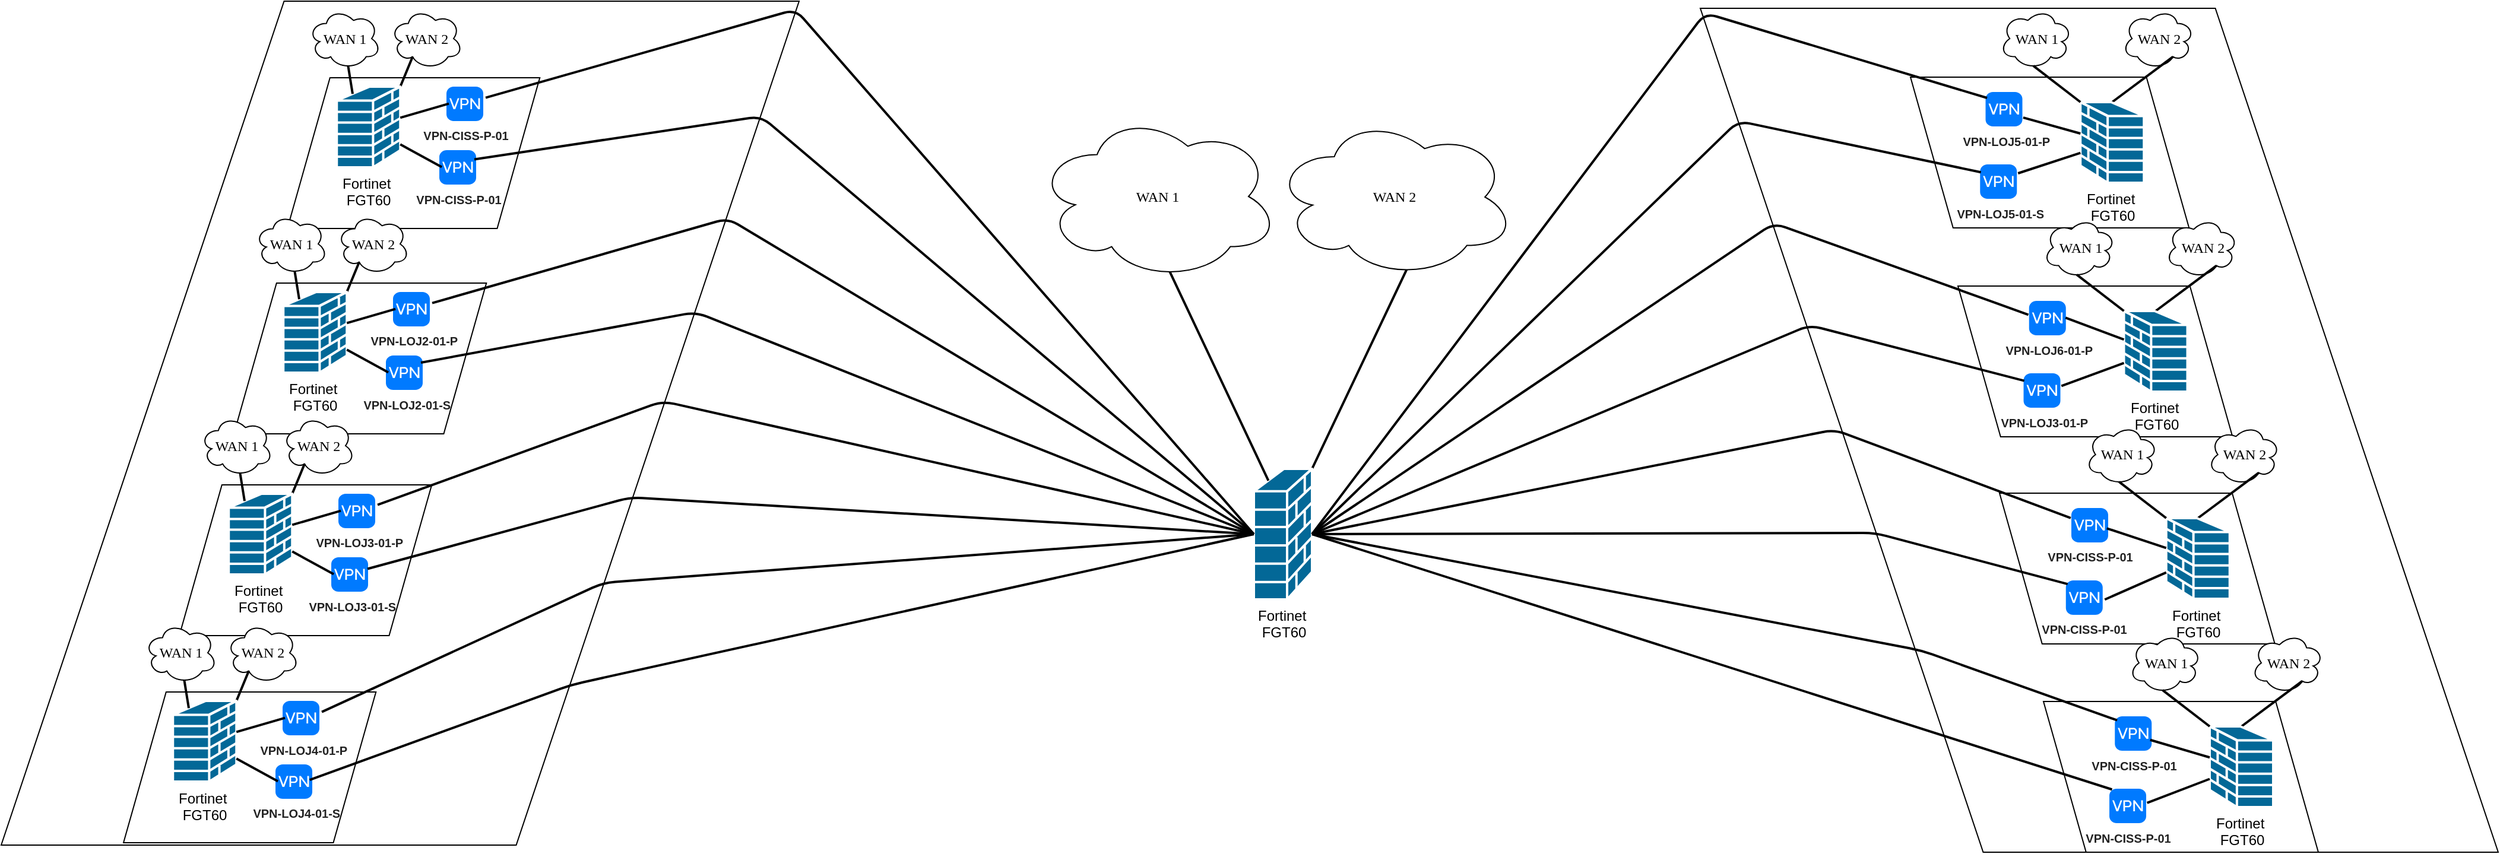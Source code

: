 <mxfile version="26.2.7">
  <diagram name="Page-1" id="c37626ed-c26b-45fb-9056-f9ebc6bb27b6">
    <mxGraphModel dx="2435" dy="690" grid="0" gridSize="10" guides="1" tooltips="1" connect="1" arrows="1" fold="1" page="0" pageScale="1" pageWidth="1100" pageHeight="850" background="none" math="0" shadow="0">
      <root>
        <mxCell id="0" />
        <mxCell id="1" parent="0" />
        <mxCell id="vXIsHff3W-B7BgybX8nb-102" value="" style="shape=parallelogram;perimeter=parallelogramPerimeter;whiteSpace=wrap;html=1;fixedSize=1;size=238.25;" vertex="1" parent="1">
          <mxGeometry x="-911" y="45" width="672" height="711" as="geometry" />
        </mxCell>
        <mxCell id="1c7a67bf8fd3230f-50" style="edgeStyle=none;html=1;labelBackgroundColor=none;startFill=0;endArrow=none;endFill=0;strokeWidth=2;fontFamily=Verdana;fontSize=12;entryX=0.55;entryY=0.95;entryDx=0;entryDy=0;entryPerimeter=0;exitX=1;exitY=0;exitDx=0;exitDy=0;exitPerimeter=0;" parent="1" source="vXIsHff3W-B7BgybX8nb-1" target="1c7a67bf8fd3230f-14" edge="1">
          <mxGeometry relative="1" as="geometry">
            <mxPoint x="197" y="417.365" as="sourcePoint" />
            <mxPoint x="255.324" y="480" as="targetPoint" />
          </mxGeometry>
        </mxCell>
        <mxCell id="1c7a67bf8fd3230f-13" value="WAN 1" style="ellipse;shape=cloud;whiteSpace=wrap;html=1;rounded=0;shadow=0;comic=0;strokeWidth=1;fontFamily=Verdana;fontSize=12;" parent="1" vertex="1">
          <mxGeometry x="-39" y="139" width="204" height="141" as="geometry" />
        </mxCell>
        <mxCell id="1c7a67bf8fd3230f-14" value="WAN 2" style="ellipse;shape=cloud;whiteSpace=wrap;html=1;rounded=0;shadow=0;comic=0;strokeWidth=1;fontFamily=Verdana;fontSize=12;" parent="1" vertex="1">
          <mxGeometry x="161" y="142" width="203" height="136" as="geometry" />
        </mxCell>
        <mxCell id="vXIsHff3W-B7BgybX8nb-1" value="Fortinet&amp;nbsp;&lt;br&gt;FGT60" style="shape=mxgraph.cisco.security.firewall;sketch=0;html=1;pointerEvents=1;dashed=0;fillColor=#036897;strokeColor=#ffffff;strokeWidth=2;verticalLabelPosition=bottom;verticalAlign=top;align=center;outlineConnect=0;" vertex="1" parent="1">
          <mxGeometry x="144" y="439" width="49" height="110" as="geometry" />
        </mxCell>
        <mxCell id="vXIsHff3W-B7BgybX8nb-4" style="edgeStyle=none;html=1;labelBackgroundColor=none;startFill=0;endArrow=none;endFill=0;strokeWidth=2;fontFamily=Verdana;fontSize=12;exitX=0.55;exitY=0.95;exitDx=0;exitDy=0;exitPerimeter=0;entryX=0.25;entryY=0.09;entryDx=0;entryDy=0;entryPerimeter=0;" edge="1" parent="1" source="1c7a67bf8fd3230f-13" target="vXIsHff3W-B7BgybX8nb-1">
          <mxGeometry relative="1" as="geometry">
            <mxPoint x="153" y="415" as="sourcePoint" />
            <mxPoint x="68.401" y="500" as="targetPoint" />
          </mxGeometry>
        </mxCell>
        <mxCell id="vXIsHff3W-B7BgybX8nb-57" value="" style="shape=parallelogram;perimeter=parallelogramPerimeter;whiteSpace=wrap;html=1;fixedSize=1;size=35.916;" vertex="1" parent="1">
          <mxGeometry x="-670" y="109.5" width="212.63" height="127" as="geometry" />
        </mxCell>
        <mxCell id="vXIsHff3W-B7BgybX8nb-58" value="WAN 1" style="ellipse;shape=cloud;whiteSpace=wrap;html=1;rounded=0;shadow=0;comic=0;strokeWidth=1;fontFamily=Verdana;fontSize=12;" vertex="1" parent="1">
          <mxGeometry x="-652.38" y="51" width="61" height="51" as="geometry" />
        </mxCell>
        <mxCell id="vXIsHff3W-B7BgybX8nb-59" value="WAN 2" style="ellipse;shape=cloud;whiteSpace=wrap;html=1;rounded=0;shadow=0;comic=0;strokeWidth=1;fontFamily=Verdana;fontSize=12;" vertex="1" parent="1">
          <mxGeometry x="-583.38" y="51" width="61" height="51" as="geometry" />
        </mxCell>
        <mxCell id="vXIsHff3W-B7BgybX8nb-60" style="edgeStyle=none;html=1;labelBackgroundColor=none;startFill=0;endArrow=none;endFill=0;strokeWidth=2;fontFamily=Verdana;fontSize=12;entryX=1;entryY=0;entryDx=0;entryDy=0;entryPerimeter=0;exitX=0.31;exitY=0.8;exitDx=0;exitDy=0;exitPerimeter=0;" edge="1" parent="1" source="vXIsHff3W-B7BgybX8nb-59" target="vXIsHff3W-B7BgybX8nb-61">
          <mxGeometry relative="1" as="geometry">
            <mxPoint x="-43.38" y="121" as="sourcePoint" />
            <mxPoint x="119.62" y="375.452" as="targetPoint" />
          </mxGeometry>
        </mxCell>
        <mxCell id="vXIsHff3W-B7BgybX8nb-61" value="Fortinet&amp;nbsp;&lt;br&gt;FGT60" style="shape=mxgraph.cisco.security.firewall;sketch=0;html=1;pointerEvents=1;dashed=0;fillColor=#036897;strokeColor=#ffffff;strokeWidth=2;verticalLabelPosition=bottom;verticalAlign=top;align=center;outlineConnect=0;rotation=0;" vertex="1" parent="1">
          <mxGeometry x="-628.38" y="117" width="53.5" height="68" as="geometry" />
        </mxCell>
        <mxCell id="vXIsHff3W-B7BgybX8nb-62" style="edgeStyle=none;html=1;labelBackgroundColor=none;startFill=0;endArrow=none;endFill=0;strokeWidth=2;fontFamily=Verdana;fontSize=12;exitX=0.55;exitY=0.95;exitDx=0;exitDy=0;exitPerimeter=0;entryX=0.25;entryY=0.09;entryDx=0;entryDy=0;entryPerimeter=0;" edge="1" parent="1" source="vXIsHff3W-B7BgybX8nb-58" target="vXIsHff3W-B7BgybX8nb-61">
          <mxGeometry relative="1" as="geometry">
            <mxPoint x="-557.38" y="106" as="sourcePoint" />
            <mxPoint x="-564.38" y="127" as="targetPoint" />
          </mxGeometry>
        </mxCell>
        <mxCell id="vXIsHff3W-B7BgybX8nb-63" value="&lt;font style=&quot;font-size: 10px;&quot;&gt;&lt;b style=&quot;&quot;&gt;VPN-CISS-P-01&lt;/b&gt;&lt;/font&gt;" style="html=1;strokeWidth=1;shadow=0;dashed=0;shape=mxgraph.ios7.misc.vpn;fillColor=#007AFF;strokeColor=none;buttonText=;strokeColor2=#222222;fontColor=#222222;fontSize=8;verticalLabelPosition=bottom;verticalAlign=top;align=center;sketch=0;" vertex="1" parent="1">
          <mxGeometry x="-536" y="117" width="31" height="29" as="geometry" />
        </mxCell>
        <mxCell id="vXIsHff3W-B7BgybX8nb-64" style="edgeStyle=none;html=1;labelBackgroundColor=none;startFill=0;endArrow=none;endFill=0;strokeWidth=2;fontFamily=Verdana;fontSize=12;exitX=0.066;exitY=0.493;exitDx=0;exitDy=0;exitPerimeter=0;" edge="1" parent="1" source="vXIsHff3W-B7BgybX8nb-63" target="vXIsHff3W-B7BgybX8nb-61">
          <mxGeometry relative="1" as="geometry">
            <mxPoint x="-554.38" y="102" as="sourcePoint" />
            <mxPoint x="-564.38" y="127" as="targetPoint" />
          </mxGeometry>
        </mxCell>
        <mxCell id="vXIsHff3W-B7BgybX8nb-67" value="&lt;font style=&quot;font-size: 10px;&quot;&gt;&lt;b style=&quot;&quot;&gt;VPN-CISS-P-01&lt;/b&gt;&lt;/font&gt;" style="html=1;strokeWidth=1;shadow=0;dashed=0;shape=mxgraph.ios7.misc.vpn;fillColor=#007AFF;strokeColor=none;buttonText=;strokeColor2=#222222;fontColor=#222222;fontSize=8;verticalLabelPosition=bottom;verticalAlign=top;align=center;sketch=0;" vertex="1" parent="1">
          <mxGeometry x="-542" y="170.5" width="31" height="29" as="geometry" />
        </mxCell>
        <mxCell id="vXIsHff3W-B7BgybX8nb-68" style="edgeStyle=none;html=1;labelBackgroundColor=none;startFill=0;endArrow=none;endFill=0;strokeWidth=2;fontFamily=Verdana;fontSize=12;exitX=0.066;exitY=0.493;exitDx=0;exitDy=0;exitPerimeter=0;" edge="1" parent="1" source="vXIsHff3W-B7BgybX8nb-67" target="vXIsHff3W-B7BgybX8nb-61">
          <mxGeometry relative="1" as="geometry">
            <mxPoint x="-554.38" y="158.5" as="sourcePoint" />
            <mxPoint x="-575" y="197" as="targetPoint" />
          </mxGeometry>
        </mxCell>
        <mxCell id="vXIsHff3W-B7BgybX8nb-47" style="edgeStyle=none;html=1;labelBackgroundColor=none;startFill=0;endArrow=none;endFill=0;strokeWidth=2;fontFamily=Verdana;fontSize=12;entryX=1.065;entryY=0.322;entryDx=0;entryDy=0;entryPerimeter=0;exitX=0;exitY=0.5;exitDx=0;exitDy=0;exitPerimeter=0;" edge="1" parent="1" source="vXIsHff3W-B7BgybX8nb-1" target="vXIsHff3W-B7BgybX8nb-63">
          <mxGeometry relative="1" as="geometry">
            <mxPoint x="153" y="415" as="sourcePoint" />
            <mxPoint x="-499.682" y="129.673" as="targetPoint" />
            <Array as="points">
              <mxPoint x="-242" y="52" />
            </Array>
          </mxGeometry>
        </mxCell>
        <mxCell id="vXIsHff3W-B7BgybX8nb-80" value="" style="shape=parallelogram;perimeter=parallelogramPerimeter;whiteSpace=wrap;html=1;fixedSize=1;size=35.916;" vertex="1" parent="1">
          <mxGeometry x="-715" y="282.5" width="212.63" height="127" as="geometry" />
        </mxCell>
        <mxCell id="vXIsHff3W-B7BgybX8nb-81" value="WAN 1" style="ellipse;shape=cloud;whiteSpace=wrap;html=1;rounded=0;shadow=0;comic=0;strokeWidth=1;fontFamily=Verdana;fontSize=12;" vertex="1" parent="1">
          <mxGeometry x="-697.38" y="224" width="61" height="51" as="geometry" />
        </mxCell>
        <mxCell id="vXIsHff3W-B7BgybX8nb-82" value="WAN 2" style="ellipse;shape=cloud;whiteSpace=wrap;html=1;rounded=0;shadow=0;comic=0;strokeWidth=1;fontFamily=Verdana;fontSize=12;" vertex="1" parent="1">
          <mxGeometry x="-628.38" y="224" width="61" height="51" as="geometry" />
        </mxCell>
        <mxCell id="vXIsHff3W-B7BgybX8nb-83" style="edgeStyle=none;html=1;labelBackgroundColor=none;startFill=0;endArrow=none;endFill=0;strokeWidth=2;fontFamily=Verdana;fontSize=12;entryX=1;entryY=0;entryDx=0;entryDy=0;entryPerimeter=0;exitX=0.31;exitY=0.8;exitDx=0;exitDy=0;exitPerimeter=0;" edge="1" parent="1" source="vXIsHff3W-B7BgybX8nb-82" target="vXIsHff3W-B7BgybX8nb-84">
          <mxGeometry relative="1" as="geometry">
            <mxPoint x="-88.38" y="294" as="sourcePoint" />
            <mxPoint x="74.62" y="548.452" as="targetPoint" />
          </mxGeometry>
        </mxCell>
        <mxCell id="vXIsHff3W-B7BgybX8nb-84" value="Fortinet&amp;nbsp;&lt;br&gt;FGT60" style="shape=mxgraph.cisco.security.firewall;sketch=0;html=1;pointerEvents=1;dashed=0;fillColor=#036897;strokeColor=#ffffff;strokeWidth=2;verticalLabelPosition=bottom;verticalAlign=top;align=center;outlineConnect=0;rotation=0;" vertex="1" parent="1">
          <mxGeometry x="-673.38" y="290" width="53.5" height="68" as="geometry" />
        </mxCell>
        <mxCell id="vXIsHff3W-B7BgybX8nb-85" style="edgeStyle=none;html=1;labelBackgroundColor=none;startFill=0;endArrow=none;endFill=0;strokeWidth=2;fontFamily=Verdana;fontSize=12;exitX=0.55;exitY=0.95;exitDx=0;exitDy=0;exitPerimeter=0;entryX=0.25;entryY=0.09;entryDx=0;entryDy=0;entryPerimeter=0;" edge="1" parent="1" source="vXIsHff3W-B7BgybX8nb-81" target="vXIsHff3W-B7BgybX8nb-84">
          <mxGeometry relative="1" as="geometry">
            <mxPoint x="-602.38" y="279" as="sourcePoint" />
            <mxPoint x="-609.38" y="300" as="targetPoint" />
          </mxGeometry>
        </mxCell>
        <mxCell id="vXIsHff3W-B7BgybX8nb-86" value="&lt;span style=&quot;font-size: 10px;&quot;&gt;&lt;b&gt;&amp;nbsp;VPN-LOJ2-01-P&lt;/b&gt;&lt;/span&gt;" style="html=1;strokeWidth=1;shadow=0;dashed=0;shape=mxgraph.ios7.misc.vpn;fillColor=#007AFF;strokeColor=none;buttonText=;strokeColor2=#222222;fontColor=#222222;fontSize=8;verticalLabelPosition=bottom;verticalAlign=top;align=center;sketch=0;" vertex="1" parent="1">
          <mxGeometry x="-581" y="290" width="31" height="29" as="geometry" />
        </mxCell>
        <mxCell id="vXIsHff3W-B7BgybX8nb-87" style="edgeStyle=none;html=1;labelBackgroundColor=none;startFill=0;endArrow=none;endFill=0;strokeWidth=2;fontFamily=Verdana;fontSize=12;exitX=0.066;exitY=0.493;exitDx=0;exitDy=0;exitPerimeter=0;" edge="1" parent="1" source="vXIsHff3W-B7BgybX8nb-86" target="vXIsHff3W-B7BgybX8nb-84">
          <mxGeometry relative="1" as="geometry">
            <mxPoint x="-599.38" y="275" as="sourcePoint" />
            <mxPoint x="-609.38" y="300" as="targetPoint" />
          </mxGeometry>
        </mxCell>
        <mxCell id="vXIsHff3W-B7BgybX8nb-88" value="&lt;span style=&quot;font-size: 10px;&quot;&gt;&lt;b&gt;&amp;nbsp;VPN-LOJ2-01-S&lt;/b&gt;&lt;/span&gt;" style="html=1;strokeWidth=1;shadow=0;dashed=0;shape=mxgraph.ios7.misc.vpn;fillColor=#007AFF;strokeColor=none;buttonText=;strokeColor2=#222222;fontColor=#222222;fontSize=8;verticalLabelPosition=bottom;verticalAlign=top;align=center;sketch=0;" vertex="1" parent="1">
          <mxGeometry x="-587" y="343.5" width="31" height="29" as="geometry" />
        </mxCell>
        <mxCell id="vXIsHff3W-B7BgybX8nb-89" style="edgeStyle=none;html=1;labelBackgroundColor=none;startFill=0;endArrow=none;endFill=0;strokeWidth=2;fontFamily=Verdana;fontSize=12;exitX=0.066;exitY=0.493;exitDx=0;exitDy=0;exitPerimeter=0;" edge="1" parent="1" source="vXIsHff3W-B7BgybX8nb-88" target="vXIsHff3W-B7BgybX8nb-84">
          <mxGeometry relative="1" as="geometry">
            <mxPoint x="-599.38" y="331.5" as="sourcePoint" />
            <mxPoint x="-620" y="370" as="targetPoint" />
          </mxGeometry>
        </mxCell>
        <mxCell id="vXIsHff3W-B7BgybX8nb-90" style="edgeStyle=none;html=1;labelBackgroundColor=none;startFill=0;endArrow=none;endFill=0;strokeWidth=2;fontFamily=Verdana;fontSize=12;entryX=1.065;entryY=0.322;entryDx=0;entryDy=0;entryPerimeter=0;exitX=0;exitY=0.5;exitDx=0;exitDy=0;exitPerimeter=0;" edge="1" parent="1" target="vXIsHff3W-B7BgybX8nb-86" source="vXIsHff3W-B7BgybX8nb-1">
          <mxGeometry relative="1" as="geometry">
            <mxPoint x="98" y="554" as="sourcePoint" />
            <mxPoint x="-544.682" y="302.673" as="targetPoint" />
            <Array as="points">
              <mxPoint x="-299" y="228" />
            </Array>
          </mxGeometry>
        </mxCell>
        <mxCell id="vXIsHff3W-B7BgybX8nb-91" value="" style="shape=parallelogram;perimeter=parallelogramPerimeter;whiteSpace=wrap;html=1;fixedSize=1;size=35.916;" vertex="1" parent="1">
          <mxGeometry x="-761" y="452.5" width="212.63" height="127" as="geometry" />
        </mxCell>
        <mxCell id="vXIsHff3W-B7BgybX8nb-92" value="WAN 1" style="ellipse;shape=cloud;whiteSpace=wrap;html=1;rounded=0;shadow=0;comic=0;strokeWidth=1;fontFamily=Verdana;fontSize=12;" vertex="1" parent="1">
          <mxGeometry x="-743.38" y="394" width="61" height="51" as="geometry" />
        </mxCell>
        <mxCell id="vXIsHff3W-B7BgybX8nb-93" value="WAN 2" style="ellipse;shape=cloud;whiteSpace=wrap;html=1;rounded=0;shadow=0;comic=0;strokeWidth=1;fontFamily=Verdana;fontSize=12;" vertex="1" parent="1">
          <mxGeometry x="-674.38" y="394" width="61" height="51" as="geometry" />
        </mxCell>
        <mxCell id="vXIsHff3W-B7BgybX8nb-94" style="edgeStyle=none;html=1;labelBackgroundColor=none;startFill=0;endArrow=none;endFill=0;strokeWidth=2;fontFamily=Verdana;fontSize=12;entryX=1;entryY=0;entryDx=0;entryDy=0;entryPerimeter=0;exitX=0.31;exitY=0.8;exitDx=0;exitDy=0;exitPerimeter=0;" edge="1" parent="1" source="vXIsHff3W-B7BgybX8nb-93" target="vXIsHff3W-B7BgybX8nb-95">
          <mxGeometry relative="1" as="geometry">
            <mxPoint x="-134.38" y="464" as="sourcePoint" />
            <mxPoint x="28.62" y="718.452" as="targetPoint" />
          </mxGeometry>
        </mxCell>
        <mxCell id="vXIsHff3W-B7BgybX8nb-95" value="Fortinet&amp;nbsp;&lt;br&gt;FGT60" style="shape=mxgraph.cisco.security.firewall;sketch=0;html=1;pointerEvents=1;dashed=0;fillColor=#036897;strokeColor=#ffffff;strokeWidth=2;verticalLabelPosition=bottom;verticalAlign=top;align=center;outlineConnect=0;rotation=0;" vertex="1" parent="1">
          <mxGeometry x="-719.38" y="460" width="53.5" height="68" as="geometry" />
        </mxCell>
        <mxCell id="vXIsHff3W-B7BgybX8nb-96" style="edgeStyle=none;html=1;labelBackgroundColor=none;startFill=0;endArrow=none;endFill=0;strokeWidth=2;fontFamily=Verdana;fontSize=12;exitX=0.55;exitY=0.95;exitDx=0;exitDy=0;exitPerimeter=0;entryX=0.25;entryY=0.09;entryDx=0;entryDy=0;entryPerimeter=0;" edge="1" parent="1" source="vXIsHff3W-B7BgybX8nb-92" target="vXIsHff3W-B7BgybX8nb-95">
          <mxGeometry relative="1" as="geometry">
            <mxPoint x="-648.38" y="449" as="sourcePoint" />
            <mxPoint x="-655.38" y="470" as="targetPoint" />
          </mxGeometry>
        </mxCell>
        <mxCell id="vXIsHff3W-B7BgybX8nb-97" value="&lt;span style=&quot;font-size: 10px;&quot;&gt;&lt;b&gt;&amp;nbsp;VPN-LOJ3-01-P&lt;/b&gt;&lt;/span&gt;" style="html=1;strokeWidth=1;shadow=0;dashed=0;shape=mxgraph.ios7.misc.vpn;fillColor=#007AFF;strokeColor=none;buttonText=;strokeColor2=#222222;fontColor=#222222;fontSize=8;verticalLabelPosition=bottom;verticalAlign=top;align=center;sketch=0;" vertex="1" parent="1">
          <mxGeometry x="-627" y="460" width="31" height="29" as="geometry" />
        </mxCell>
        <mxCell id="vXIsHff3W-B7BgybX8nb-98" style="edgeStyle=none;html=1;labelBackgroundColor=none;startFill=0;endArrow=none;endFill=0;strokeWidth=2;fontFamily=Verdana;fontSize=12;exitX=0.066;exitY=0.493;exitDx=0;exitDy=0;exitPerimeter=0;" edge="1" parent="1" source="vXIsHff3W-B7BgybX8nb-97" target="vXIsHff3W-B7BgybX8nb-95">
          <mxGeometry relative="1" as="geometry">
            <mxPoint x="-645.38" y="445" as="sourcePoint" />
            <mxPoint x="-655.38" y="470" as="targetPoint" />
          </mxGeometry>
        </mxCell>
        <mxCell id="vXIsHff3W-B7BgybX8nb-99" value="&lt;span style=&quot;font-size: 10px;&quot;&gt;&lt;b&gt;&amp;nbsp;VPN-LOJ3-01-S&lt;/b&gt;&lt;/span&gt;" style="html=1;strokeWidth=1;shadow=0;dashed=0;shape=mxgraph.ios7.misc.vpn;fillColor=#007AFF;strokeColor=none;buttonText=;strokeColor2=#222222;fontColor=#222222;fontSize=8;verticalLabelPosition=bottom;verticalAlign=top;align=center;sketch=0;" vertex="1" parent="1">
          <mxGeometry x="-633" y="513.5" width="31" height="29" as="geometry" />
        </mxCell>
        <mxCell id="vXIsHff3W-B7BgybX8nb-100" style="edgeStyle=none;html=1;labelBackgroundColor=none;startFill=0;endArrow=none;endFill=0;strokeWidth=2;fontFamily=Verdana;fontSize=12;exitX=0.066;exitY=0.493;exitDx=0;exitDy=0;exitPerimeter=0;" edge="1" parent="1" source="vXIsHff3W-B7BgybX8nb-99" target="vXIsHff3W-B7BgybX8nb-95">
          <mxGeometry relative="1" as="geometry">
            <mxPoint x="-645.38" y="501.5" as="sourcePoint" />
            <mxPoint x="-666" y="540" as="targetPoint" />
          </mxGeometry>
        </mxCell>
        <mxCell id="vXIsHff3W-B7BgybX8nb-101" style="edgeStyle=none;html=1;labelBackgroundColor=none;startFill=0;endArrow=none;endFill=0;strokeWidth=2;fontFamily=Verdana;fontSize=12;entryX=1.065;entryY=0.322;entryDx=0;entryDy=0;entryPerimeter=0;exitX=0;exitY=0.5;exitDx=0;exitDy=0;exitPerimeter=0;" edge="1" parent="1" target="vXIsHff3W-B7BgybX8nb-97" source="vXIsHff3W-B7BgybX8nb-1">
          <mxGeometry relative="1" as="geometry">
            <mxPoint x="52" y="724" as="sourcePoint" />
            <mxPoint x="-590.682" y="472.673" as="targetPoint" />
            <Array as="points">
              <mxPoint x="-354" y="382" />
            </Array>
          </mxGeometry>
        </mxCell>
        <mxCell id="vXIsHff3W-B7BgybX8nb-103" value="" style="shape=parallelogram;perimeter=parallelogramPerimeter;whiteSpace=wrap;html=1;fixedSize=1;size=35.916;" vertex="1" parent="1">
          <mxGeometry x="-808" y="627" width="212.63" height="127" as="geometry" />
        </mxCell>
        <mxCell id="vXIsHff3W-B7BgybX8nb-104" value="WAN 1" style="ellipse;shape=cloud;whiteSpace=wrap;html=1;rounded=0;shadow=0;comic=0;strokeWidth=1;fontFamily=Verdana;fontSize=12;" vertex="1" parent="1">
          <mxGeometry x="-790.38" y="568.5" width="61" height="51" as="geometry" />
        </mxCell>
        <mxCell id="vXIsHff3W-B7BgybX8nb-105" value="WAN 2" style="ellipse;shape=cloud;whiteSpace=wrap;html=1;rounded=0;shadow=0;comic=0;strokeWidth=1;fontFamily=Verdana;fontSize=12;" vertex="1" parent="1">
          <mxGeometry x="-721.38" y="568.5" width="61" height="51" as="geometry" />
        </mxCell>
        <mxCell id="vXIsHff3W-B7BgybX8nb-106" style="edgeStyle=none;html=1;labelBackgroundColor=none;startFill=0;endArrow=none;endFill=0;strokeWidth=2;fontFamily=Verdana;fontSize=12;entryX=1;entryY=0;entryDx=0;entryDy=0;entryPerimeter=0;exitX=0.31;exitY=0.8;exitDx=0;exitDy=0;exitPerimeter=0;" edge="1" parent="1" source="vXIsHff3W-B7BgybX8nb-105" target="vXIsHff3W-B7BgybX8nb-107">
          <mxGeometry relative="1" as="geometry">
            <mxPoint x="-181.38" y="638.5" as="sourcePoint" />
            <mxPoint x="-18.38" y="892.952" as="targetPoint" />
          </mxGeometry>
        </mxCell>
        <mxCell id="vXIsHff3W-B7BgybX8nb-107" value="Fortinet&amp;nbsp;&lt;br&gt;FGT60" style="shape=mxgraph.cisco.security.firewall;sketch=0;html=1;pointerEvents=1;dashed=0;fillColor=#036897;strokeColor=#ffffff;strokeWidth=2;verticalLabelPosition=bottom;verticalAlign=top;align=center;outlineConnect=0;rotation=0;" vertex="1" parent="1">
          <mxGeometry x="-766.38" y="634.5" width="53.5" height="68" as="geometry" />
        </mxCell>
        <mxCell id="vXIsHff3W-B7BgybX8nb-108" style="edgeStyle=none;html=1;labelBackgroundColor=none;startFill=0;endArrow=none;endFill=0;strokeWidth=2;fontFamily=Verdana;fontSize=12;exitX=0.55;exitY=0.95;exitDx=0;exitDy=0;exitPerimeter=0;entryX=0.25;entryY=0.09;entryDx=0;entryDy=0;entryPerimeter=0;" edge="1" parent="1" source="vXIsHff3W-B7BgybX8nb-104" target="vXIsHff3W-B7BgybX8nb-107">
          <mxGeometry relative="1" as="geometry">
            <mxPoint x="-695.38" y="623.5" as="sourcePoint" />
            <mxPoint x="-702.38" y="644.5" as="targetPoint" />
          </mxGeometry>
        </mxCell>
        <mxCell id="vXIsHff3W-B7BgybX8nb-109" value="&lt;span style=&quot;font-size: 10px;&quot;&gt;&lt;b&gt;&amp;nbsp;VPN-LOJ4-01-P&lt;/b&gt;&lt;/span&gt;" style="html=1;strokeWidth=1;shadow=0;dashed=0;shape=mxgraph.ios7.misc.vpn;fillColor=#007AFF;strokeColor=none;buttonText=;strokeColor2=#222222;fontColor=#222222;fontSize=8;verticalLabelPosition=bottom;verticalAlign=top;align=center;sketch=0;" vertex="1" parent="1">
          <mxGeometry x="-674" y="634.5" width="31" height="29" as="geometry" />
        </mxCell>
        <mxCell id="vXIsHff3W-B7BgybX8nb-110" style="edgeStyle=none;html=1;labelBackgroundColor=none;startFill=0;endArrow=none;endFill=0;strokeWidth=2;fontFamily=Verdana;fontSize=12;exitX=0.066;exitY=0.493;exitDx=0;exitDy=0;exitPerimeter=0;" edge="1" parent="1" source="vXIsHff3W-B7BgybX8nb-109" target="vXIsHff3W-B7BgybX8nb-107">
          <mxGeometry relative="1" as="geometry">
            <mxPoint x="-692.38" y="619.5" as="sourcePoint" />
            <mxPoint x="-702.38" y="644.5" as="targetPoint" />
          </mxGeometry>
        </mxCell>
        <mxCell id="vXIsHff3W-B7BgybX8nb-111" value="&lt;span style=&quot;font-size: 10px;&quot;&gt;&lt;b&gt;&amp;nbsp;VPN-LOJ4-01-S&lt;/b&gt;&lt;/span&gt;" style="html=1;strokeWidth=1;shadow=0;dashed=0;shape=mxgraph.ios7.misc.vpn;fillColor=#007AFF;strokeColor=none;buttonText=;strokeColor2=#222222;fontColor=#222222;fontSize=8;verticalLabelPosition=bottom;verticalAlign=top;align=center;sketch=0;" vertex="1" parent="1">
          <mxGeometry x="-680" y="688" width="31" height="29" as="geometry" />
        </mxCell>
        <mxCell id="vXIsHff3W-B7BgybX8nb-112" style="edgeStyle=none;html=1;labelBackgroundColor=none;startFill=0;endArrow=none;endFill=0;strokeWidth=2;fontFamily=Verdana;fontSize=12;exitX=0.066;exitY=0.493;exitDx=0;exitDy=0;exitPerimeter=0;" edge="1" parent="1" source="vXIsHff3W-B7BgybX8nb-111" target="vXIsHff3W-B7BgybX8nb-107">
          <mxGeometry relative="1" as="geometry">
            <mxPoint x="-692.38" y="676" as="sourcePoint" />
            <mxPoint x="-713" y="714.5" as="targetPoint" />
          </mxGeometry>
        </mxCell>
        <mxCell id="vXIsHff3W-B7BgybX8nb-113" style="edgeStyle=none;html=1;labelBackgroundColor=none;startFill=0;endArrow=none;endFill=0;strokeWidth=2;fontFamily=Verdana;fontSize=12;entryX=1.065;entryY=0.322;entryDx=0;entryDy=0;entryPerimeter=0;exitX=0;exitY=0.5;exitDx=0;exitDy=0;exitPerimeter=0;" edge="1" parent="1" target="vXIsHff3W-B7BgybX8nb-109" source="vXIsHff3W-B7BgybX8nb-1">
          <mxGeometry relative="1" as="geometry">
            <mxPoint x="97" y="668.5" as="sourcePoint" />
            <mxPoint x="-637.682" y="647.173" as="targetPoint" />
            <Array as="points">
              <mxPoint x="-404" y="535" />
            </Array>
          </mxGeometry>
        </mxCell>
        <mxCell id="vXIsHff3W-B7BgybX8nb-116" value="" style="shape=parallelogram;perimeter=parallelogramPerimeter;whiteSpace=wrap;html=1;fixedSize=1;size=238.25;flipH=1;" vertex="1" parent="1">
          <mxGeometry x="520" y="51" width="672" height="711" as="geometry" />
        </mxCell>
        <mxCell id="vXIsHff3W-B7BgybX8nb-117" value="" style="shape=parallelogram;perimeter=parallelogramPerimeter;whiteSpace=wrap;html=1;fixedSize=1;size=35.916;flipH=1;" vertex="1" parent="1">
          <mxGeometry x="697" y="109" width="234.63" height="127" as="geometry" />
        </mxCell>
        <mxCell id="vXIsHff3W-B7BgybX8nb-118" value="WAN 1" style="ellipse;shape=cloud;whiteSpace=wrap;html=1;rounded=0;shadow=0;comic=0;strokeWidth=1;fontFamily=Verdana;fontSize=12;flipH=1;" vertex="1" parent="1">
          <mxGeometry x="773" y="51" width="61" height="51" as="geometry" />
        </mxCell>
        <mxCell id="vXIsHff3W-B7BgybX8nb-119" value="WAN 2" style="ellipse;shape=cloud;whiteSpace=wrap;html=1;rounded=0;shadow=0;comic=0;strokeWidth=1;fontFamily=Verdana;fontSize=12;flipH=1;" vertex="1" parent="1">
          <mxGeometry x="876" y="51" width="61" height="51" as="geometry" />
        </mxCell>
        <mxCell id="vXIsHff3W-B7BgybX8nb-120" style="edgeStyle=none;html=1;labelBackgroundColor=none;startFill=0;endArrow=none;endFill=0;strokeWidth=2;fontFamily=Verdana;fontSize=12;entryX=0.5;entryY=0;entryDx=0;entryDy=0;entryPerimeter=0;exitX=0.31;exitY=0.8;exitDx=0;exitDy=0;exitPerimeter=0;" edge="1" parent="1" source="vXIsHff3W-B7BgybX8nb-119" target="vXIsHff3W-B7BgybX8nb-121">
          <mxGeometry relative="1" as="geometry">
            <mxPoint x="385.66" y="134" as="sourcePoint" />
            <mxPoint x="222.66" y="388.452" as="targetPoint" />
          </mxGeometry>
        </mxCell>
        <mxCell id="vXIsHff3W-B7BgybX8nb-121" value="Fortinet&amp;nbsp;&lt;br&gt;FGT60" style="shape=mxgraph.cisco.security.firewall;sketch=0;html=1;pointerEvents=1;dashed=0;fillColor=#036897;strokeColor=#ffffff;strokeWidth=2;verticalLabelPosition=bottom;verticalAlign=top;align=center;outlineConnect=0;rotation=0;flipH=1;" vertex="1" parent="1">
          <mxGeometry x="840.13" y="130" width="53.5" height="68" as="geometry" />
        </mxCell>
        <mxCell id="vXIsHff3W-B7BgybX8nb-123" value="&lt;span style=&quot;font-size: 10px;&quot;&gt;&lt;b&gt;&amp;nbsp;VPN-LOJ5-01-P&lt;/b&gt;&lt;/span&gt;" style="html=1;strokeWidth=1;shadow=0;dashed=0;shape=mxgraph.ios7.misc.vpn;fillColor=#007AFF;strokeColor=none;buttonText=;strokeColor2=#222222;fontColor=#222222;fontSize=8;verticalLabelPosition=bottom;verticalAlign=top;align=center;sketch=0;flipH=0;" vertex="1" parent="1">
          <mxGeometry x="760.25" y="121.5" width="31" height="29" as="geometry" />
        </mxCell>
        <mxCell id="vXIsHff3W-B7BgybX8nb-124" style="edgeStyle=none;html=1;labelBackgroundColor=none;startFill=0;endArrow=none;endFill=0;strokeWidth=2;fontFamily=Verdana;fontSize=12;exitX=1.023;exitY=0.743;exitDx=0;exitDy=0;exitPerimeter=0;" edge="1" parent="1" source="vXIsHff3W-B7BgybX8nb-123" target="vXIsHff3W-B7BgybX8nb-121">
          <mxGeometry relative="1" as="geometry">
            <mxPoint x="927.176" y="115" as="sourcePoint" />
            <mxPoint x="937.176" y="140" as="targetPoint" />
          </mxGeometry>
        </mxCell>
        <mxCell id="vXIsHff3W-B7BgybX8nb-125" value="&lt;span style=&quot;font-size: 10px;&quot;&gt;&lt;b&gt;&amp;nbsp;VPN-LOJ5-01-S&lt;/b&gt;&lt;/span&gt;" style="html=1;strokeWidth=1;shadow=0;dashed=0;shape=mxgraph.ios7.misc.vpn;fillColor=#007AFF;strokeColor=none;buttonText=;strokeColor2=#222222;fontColor=#222222;fontSize=8;verticalLabelPosition=bottom;verticalAlign=top;align=center;sketch=0;flipH=0;" vertex="1" parent="1">
          <mxGeometry x="755.63" y="182.5" width="31" height="29" as="geometry" />
        </mxCell>
        <mxCell id="vXIsHff3W-B7BgybX8nb-126" style="edgeStyle=none;html=1;labelBackgroundColor=none;startFill=0;endArrow=none;endFill=0;strokeWidth=2;fontFamily=Verdana;fontSize=12;exitX=1.032;exitY=0.259;exitDx=0;exitDy=0;exitPerimeter=0;" edge="1" parent="1" source="vXIsHff3W-B7BgybX8nb-125" target="vXIsHff3W-B7BgybX8nb-121">
          <mxGeometry relative="1" as="geometry">
            <mxPoint x="921.176" y="171.5" as="sourcePoint" />
            <mxPoint x="941.796" y="210" as="targetPoint" />
          </mxGeometry>
        </mxCell>
        <mxCell id="vXIsHff3W-B7BgybX8nb-158" style="edgeStyle=none;html=1;labelBackgroundColor=none;startFill=0;endArrow=none;endFill=0;strokeWidth=2;fontFamily=Verdana;fontSize=12;entryX=1;entryY=0;entryDx=0;entryDy=0;entryPerimeter=0;exitX=0.55;exitY=0.95;exitDx=0;exitDy=0;exitPerimeter=0;" edge="1" parent="1" source="vXIsHff3W-B7BgybX8nb-118" target="vXIsHff3W-B7BgybX8nb-121">
          <mxGeometry relative="1" as="geometry">
            <mxPoint x="928" y="102" as="sourcePoint" />
            <mxPoint x="877" y="140" as="targetPoint" />
          </mxGeometry>
        </mxCell>
        <mxCell id="vXIsHff3W-B7BgybX8nb-159" value="" style="shape=parallelogram;perimeter=parallelogramPerimeter;whiteSpace=wrap;html=1;fixedSize=1;size=35.916;flipH=1;" vertex="1" parent="1">
          <mxGeometry x="737" y="285" width="231.26" height="127" as="geometry" />
        </mxCell>
        <mxCell id="vXIsHff3W-B7BgybX8nb-160" value="WAN 1" style="ellipse;shape=cloud;whiteSpace=wrap;html=1;rounded=0;shadow=0;comic=0;strokeWidth=1;fontFamily=Verdana;fontSize=12;flipH=1;" vertex="1" parent="1">
          <mxGeometry x="809.63" y="227" width="61" height="51" as="geometry" />
        </mxCell>
        <mxCell id="vXIsHff3W-B7BgybX8nb-161" value="WAN 2" style="ellipse;shape=cloud;whiteSpace=wrap;html=1;rounded=0;shadow=0;comic=0;strokeWidth=1;fontFamily=Verdana;fontSize=12;flipH=1;" vertex="1" parent="1">
          <mxGeometry x="912.63" y="227" width="61" height="51" as="geometry" />
        </mxCell>
        <mxCell id="vXIsHff3W-B7BgybX8nb-162" style="edgeStyle=none;html=1;labelBackgroundColor=none;startFill=0;endArrow=none;endFill=0;strokeWidth=2;fontFamily=Verdana;fontSize=12;entryX=0.5;entryY=0;entryDx=0;entryDy=0;entryPerimeter=0;exitX=0.31;exitY=0.8;exitDx=0;exitDy=0;exitPerimeter=0;" edge="1" parent="1" source="vXIsHff3W-B7BgybX8nb-161" target="vXIsHff3W-B7BgybX8nb-163">
          <mxGeometry relative="1" as="geometry">
            <mxPoint x="422.29" y="310" as="sourcePoint" />
            <mxPoint x="259.29" y="564.452" as="targetPoint" />
          </mxGeometry>
        </mxCell>
        <mxCell id="vXIsHff3W-B7BgybX8nb-163" value="Fortinet&amp;nbsp;&lt;br&gt;FGT60" style="shape=mxgraph.cisco.security.firewall;sketch=0;html=1;pointerEvents=1;dashed=0;fillColor=#036897;strokeColor=#ffffff;strokeWidth=2;verticalLabelPosition=bottom;verticalAlign=top;align=center;outlineConnect=0;rotation=0;flipH=1;" vertex="1" parent="1">
          <mxGeometry x="876.76" y="306" width="53.5" height="68" as="geometry" />
        </mxCell>
        <mxCell id="vXIsHff3W-B7BgybX8nb-164" value="&lt;span style=&quot;font-size: 10px;&quot;&gt;&lt;b&gt;&amp;nbsp;VPN-LOJ6-01-P&lt;/b&gt;&lt;/span&gt;" style="html=1;strokeWidth=1;shadow=0;dashed=0;shape=mxgraph.ios7.misc.vpn;fillColor=#007AFF;strokeColor=none;buttonText=;strokeColor2=#222222;fontColor=#222222;fontSize=8;verticalLabelPosition=bottom;verticalAlign=top;align=center;sketch=0;flipH=0;" vertex="1" parent="1">
          <mxGeometry x="796.88" y="297.5" width="31" height="29" as="geometry" />
        </mxCell>
        <mxCell id="vXIsHff3W-B7BgybX8nb-165" style="edgeStyle=none;html=1;labelBackgroundColor=none;startFill=0;endArrow=none;endFill=0;strokeWidth=2;fontFamily=Verdana;fontSize=12;exitX=0.991;exitY=0.491;exitDx=0;exitDy=0;exitPerimeter=0;" edge="1" parent="1" source="vXIsHff3W-B7BgybX8nb-164" target="vXIsHff3W-B7BgybX8nb-163">
          <mxGeometry relative="1" as="geometry">
            <mxPoint x="963.806" y="291" as="sourcePoint" />
            <mxPoint x="973.806" y="316" as="targetPoint" />
          </mxGeometry>
        </mxCell>
        <mxCell id="vXIsHff3W-B7BgybX8nb-166" value="&lt;span style=&quot;font-size: 10px;&quot;&gt;&lt;b&gt;&amp;nbsp;VPN-LOJ3-01-P&lt;/b&gt;&lt;/span&gt;" style="html=1;strokeWidth=1;shadow=0;dashed=0;shape=mxgraph.ios7.misc.vpn;fillColor=#007AFF;strokeColor=none;buttonText=;strokeColor2=#222222;fontColor=#222222;fontSize=8;verticalLabelPosition=bottom;verticalAlign=top;align=center;sketch=0;flipH=0;" vertex="1" parent="1">
          <mxGeometry x="792.26" y="358.5" width="31" height="29" as="geometry" />
        </mxCell>
        <mxCell id="vXIsHff3W-B7BgybX8nb-167" style="edgeStyle=none;html=1;labelBackgroundColor=none;startFill=0;endArrow=none;endFill=0;strokeWidth=2;fontFamily=Verdana;fontSize=12;exitX=1.028;exitY=0.367;exitDx=0;exitDy=0;exitPerimeter=0;" edge="1" parent="1" source="vXIsHff3W-B7BgybX8nb-166" target="vXIsHff3W-B7BgybX8nb-163">
          <mxGeometry relative="1" as="geometry">
            <mxPoint x="957.806" y="347.5" as="sourcePoint" />
            <mxPoint x="978.426" y="386" as="targetPoint" />
          </mxGeometry>
        </mxCell>
        <mxCell id="vXIsHff3W-B7BgybX8nb-168" style="edgeStyle=none;html=1;labelBackgroundColor=none;startFill=0;endArrow=none;endFill=0;strokeWidth=2;fontFamily=Verdana;fontSize=12;entryX=1;entryY=0;entryDx=0;entryDy=0;entryPerimeter=0;exitX=0.55;exitY=0.95;exitDx=0;exitDy=0;exitPerimeter=0;" edge="1" parent="1" source="vXIsHff3W-B7BgybX8nb-160" target="vXIsHff3W-B7BgybX8nb-163">
          <mxGeometry relative="1" as="geometry">
            <mxPoint x="964.63" y="278" as="sourcePoint" />
            <mxPoint x="913.63" y="316" as="targetPoint" />
          </mxGeometry>
        </mxCell>
        <mxCell id="vXIsHff3W-B7BgybX8nb-169" value="" style="shape=parallelogram;perimeter=parallelogramPerimeter;whiteSpace=wrap;html=1;fixedSize=1;size=35.916;flipH=1;" vertex="1" parent="1">
          <mxGeometry x="772" y="459.5" width="231.88" height="127" as="geometry" />
        </mxCell>
        <mxCell id="vXIsHff3W-B7BgybX8nb-170" value="WAN 1" style="ellipse;shape=cloud;whiteSpace=wrap;html=1;rounded=0;shadow=0;comic=0;strokeWidth=1;fontFamily=Verdana;fontSize=12;flipH=1;" vertex="1" parent="1">
          <mxGeometry x="845.25" y="401.5" width="61" height="51" as="geometry" />
        </mxCell>
        <mxCell id="vXIsHff3W-B7BgybX8nb-171" value="WAN 2" style="ellipse;shape=cloud;whiteSpace=wrap;html=1;rounded=0;shadow=0;comic=0;strokeWidth=1;fontFamily=Verdana;fontSize=12;flipH=1;" vertex="1" parent="1">
          <mxGeometry x="948.25" y="401.5" width="61" height="51" as="geometry" />
        </mxCell>
        <mxCell id="vXIsHff3W-B7BgybX8nb-172" style="edgeStyle=none;html=1;labelBackgroundColor=none;startFill=0;endArrow=none;endFill=0;strokeWidth=2;fontFamily=Verdana;fontSize=12;entryX=0.5;entryY=0;entryDx=0;entryDy=0;entryPerimeter=0;exitX=0.31;exitY=0.8;exitDx=0;exitDy=0;exitPerimeter=0;" edge="1" parent="1" source="vXIsHff3W-B7BgybX8nb-171" target="vXIsHff3W-B7BgybX8nb-173">
          <mxGeometry relative="1" as="geometry">
            <mxPoint x="457.91" y="484.5" as="sourcePoint" />
            <mxPoint x="294.91" y="738.952" as="targetPoint" />
          </mxGeometry>
        </mxCell>
        <mxCell id="vXIsHff3W-B7BgybX8nb-173" value="Fortinet&amp;nbsp;&lt;br&gt;FGT60" style="shape=mxgraph.cisco.security.firewall;sketch=0;html=1;pointerEvents=1;dashed=0;fillColor=#036897;strokeColor=#ffffff;strokeWidth=2;verticalLabelPosition=bottom;verticalAlign=top;align=center;outlineConnect=0;rotation=0;flipH=1;" vertex="1" parent="1">
          <mxGeometry x="912.38" y="480.5" width="53.5" height="68" as="geometry" />
        </mxCell>
        <mxCell id="vXIsHff3W-B7BgybX8nb-174" value="&lt;font style=&quot;font-size: 10px;&quot;&gt;&lt;b style=&quot;&quot;&gt;VPN-CISS-P-01&lt;/b&gt;&lt;/font&gt;" style="html=1;strokeWidth=1;shadow=0;dashed=0;shape=mxgraph.ios7.misc.vpn;fillColor=#007AFF;strokeColor=none;buttonText=;strokeColor2=#222222;fontColor=#222222;fontSize=8;verticalLabelPosition=bottom;verticalAlign=top;align=center;sketch=0;flipH=0;" vertex="1" parent="1">
          <mxGeometry x="832.5" y="472" width="31" height="29" as="geometry" />
        </mxCell>
        <mxCell id="vXIsHff3W-B7BgybX8nb-175" style="edgeStyle=none;html=1;labelBackgroundColor=none;startFill=0;endArrow=none;endFill=0;strokeWidth=2;fontFamily=Verdana;fontSize=12;exitX=0.964;exitY=0.591;exitDx=0;exitDy=0;exitPerimeter=0;" edge="1" parent="1" source="vXIsHff3W-B7BgybX8nb-174" target="vXIsHff3W-B7BgybX8nb-173">
          <mxGeometry relative="1" as="geometry">
            <mxPoint x="999.426" y="465.5" as="sourcePoint" />
            <mxPoint x="1009.426" y="490.5" as="targetPoint" />
          </mxGeometry>
        </mxCell>
        <mxCell id="vXIsHff3W-B7BgybX8nb-176" value="&lt;font style=&quot;font-size: 10px;&quot;&gt;&lt;b style=&quot;&quot;&gt;VPN-CISS-P-01&lt;/b&gt;&lt;/font&gt;" style="html=1;strokeWidth=1;shadow=0;dashed=0;shape=mxgraph.ios7.misc.vpn;fillColor=#007AFF;strokeColor=none;buttonText=;strokeColor2=#222222;fontColor=#222222;fontSize=8;verticalLabelPosition=bottom;verticalAlign=top;align=center;sketch=0;flipH=0;" vertex="1" parent="1">
          <mxGeometry x="827.88" y="533" width="31" height="29" as="geometry" />
        </mxCell>
        <mxCell id="vXIsHff3W-B7BgybX8nb-177" style="edgeStyle=none;html=1;labelBackgroundColor=none;startFill=0;endArrow=none;endFill=0;strokeWidth=2;fontFamily=Verdana;fontSize=12;exitX=1.057;exitY=0.556;exitDx=0;exitDy=0;exitPerimeter=0;" edge="1" parent="1" source="vXIsHff3W-B7BgybX8nb-176" target="vXIsHff3W-B7BgybX8nb-173">
          <mxGeometry relative="1" as="geometry">
            <mxPoint x="993.426" y="522" as="sourcePoint" />
            <mxPoint x="1014.046" y="560.5" as="targetPoint" />
          </mxGeometry>
        </mxCell>
        <mxCell id="vXIsHff3W-B7BgybX8nb-178" style="edgeStyle=none;html=1;labelBackgroundColor=none;startFill=0;endArrow=none;endFill=0;strokeWidth=2;fontFamily=Verdana;fontSize=12;entryX=1;entryY=0;entryDx=0;entryDy=0;entryPerimeter=0;exitX=0.55;exitY=0.95;exitDx=0;exitDy=0;exitPerimeter=0;" edge="1" parent="1" source="vXIsHff3W-B7BgybX8nb-170" target="vXIsHff3W-B7BgybX8nb-173">
          <mxGeometry relative="1" as="geometry">
            <mxPoint x="1000.25" y="452.5" as="sourcePoint" />
            <mxPoint x="949.25" y="490.5" as="targetPoint" />
          </mxGeometry>
        </mxCell>
        <mxCell id="vXIsHff3W-B7BgybX8nb-179" value="" style="shape=parallelogram;perimeter=parallelogramPerimeter;whiteSpace=wrap;html=1;fixedSize=1;size=35.916;flipH=1;" vertex="1" parent="1">
          <mxGeometry x="809" y="635" width="231.51" height="127" as="geometry" />
        </mxCell>
        <mxCell id="vXIsHff3W-B7BgybX8nb-180" value="WAN 1" style="ellipse;shape=cloud;whiteSpace=wrap;html=1;rounded=0;shadow=0;comic=0;strokeWidth=1;fontFamily=Verdana;fontSize=12;flipH=1;" vertex="1" parent="1">
          <mxGeometry x="881.88" y="577" width="61" height="51" as="geometry" />
        </mxCell>
        <mxCell id="vXIsHff3W-B7BgybX8nb-181" value="WAN 2" style="ellipse;shape=cloud;whiteSpace=wrap;html=1;rounded=0;shadow=0;comic=0;strokeWidth=1;fontFamily=Verdana;fontSize=12;flipH=1;" vertex="1" parent="1">
          <mxGeometry x="984.88" y="577" width="61" height="51" as="geometry" />
        </mxCell>
        <mxCell id="vXIsHff3W-B7BgybX8nb-182" style="edgeStyle=none;html=1;labelBackgroundColor=none;startFill=0;endArrow=none;endFill=0;strokeWidth=2;fontFamily=Verdana;fontSize=12;entryX=0.5;entryY=0;entryDx=0;entryDy=0;entryPerimeter=0;exitX=0.31;exitY=0.8;exitDx=0;exitDy=0;exitPerimeter=0;" edge="1" parent="1" source="vXIsHff3W-B7BgybX8nb-181" target="vXIsHff3W-B7BgybX8nb-183">
          <mxGeometry relative="1" as="geometry">
            <mxPoint x="494.54" y="660" as="sourcePoint" />
            <mxPoint x="331.54" y="914.452" as="targetPoint" />
          </mxGeometry>
        </mxCell>
        <mxCell id="vXIsHff3W-B7BgybX8nb-183" value="Fortinet&amp;nbsp;&lt;br&gt;FGT60" style="shape=mxgraph.cisco.security.firewall;sketch=0;html=1;pointerEvents=1;dashed=0;fillColor=#036897;strokeColor=#ffffff;strokeWidth=2;verticalLabelPosition=bottom;verticalAlign=top;align=center;outlineConnect=0;rotation=0;flipH=1;" vertex="1" parent="1">
          <mxGeometry x="949.01" y="656" width="53.5" height="68" as="geometry" />
        </mxCell>
        <mxCell id="vXIsHff3W-B7BgybX8nb-184" value="&lt;font style=&quot;font-size: 10px;&quot;&gt;&lt;b style=&quot;&quot;&gt;VPN-CISS-P-01&lt;/b&gt;&lt;/font&gt;" style="html=1;strokeWidth=1;shadow=0;dashed=0;shape=mxgraph.ios7.misc.vpn;fillColor=#007AFF;strokeColor=none;buttonText=;strokeColor2=#222222;fontColor=#222222;fontSize=8;verticalLabelPosition=bottom;verticalAlign=top;align=center;sketch=0;flipH=0;" vertex="1" parent="1">
          <mxGeometry x="869.13" y="647.5" width="31" height="29" as="geometry" />
        </mxCell>
        <mxCell id="vXIsHff3W-B7BgybX8nb-185" style="edgeStyle=none;html=1;labelBackgroundColor=none;startFill=0;endArrow=none;endFill=0;strokeWidth=2;fontFamily=Verdana;fontSize=12;exitX=0.961;exitY=0.686;exitDx=0;exitDy=0;exitPerimeter=0;" edge="1" parent="1" source="vXIsHff3W-B7BgybX8nb-184" target="vXIsHff3W-B7BgybX8nb-183">
          <mxGeometry relative="1" as="geometry">
            <mxPoint x="1036.056" y="641" as="sourcePoint" />
            <mxPoint x="1046.056" y="666" as="targetPoint" />
          </mxGeometry>
        </mxCell>
        <mxCell id="vXIsHff3W-B7BgybX8nb-186" value="&lt;font style=&quot;font-size: 10px;&quot;&gt;&lt;b style=&quot;&quot;&gt;VPN-CISS-P-01&lt;/b&gt;&lt;/font&gt;" style="html=1;strokeWidth=1;shadow=0;dashed=0;shape=mxgraph.ios7.misc.vpn;fillColor=#007AFF;strokeColor=none;buttonText=;strokeColor2=#222222;fontColor=#222222;fontSize=8;verticalLabelPosition=bottom;verticalAlign=top;align=center;sketch=0;flipH=0;" vertex="1" parent="1">
          <mxGeometry x="864.51" y="708.5" width="31" height="29" as="geometry" />
        </mxCell>
        <mxCell id="vXIsHff3W-B7BgybX8nb-187" style="edgeStyle=none;html=1;labelBackgroundColor=none;startFill=0;endArrow=none;endFill=0;strokeWidth=2;fontFamily=Verdana;fontSize=12;exitX=1.026;exitY=0.412;exitDx=0;exitDy=0;exitPerimeter=0;" edge="1" parent="1" source="vXIsHff3W-B7BgybX8nb-186" target="vXIsHff3W-B7BgybX8nb-183">
          <mxGeometry relative="1" as="geometry">
            <mxPoint x="1030.056" y="697.5" as="sourcePoint" />
            <mxPoint x="1050.676" y="736" as="targetPoint" />
          </mxGeometry>
        </mxCell>
        <mxCell id="vXIsHff3W-B7BgybX8nb-188" style="edgeStyle=none;html=1;labelBackgroundColor=none;startFill=0;endArrow=none;endFill=0;strokeWidth=2;fontFamily=Verdana;fontSize=12;entryX=1;entryY=0;entryDx=0;entryDy=0;entryPerimeter=0;exitX=0.55;exitY=0.95;exitDx=0;exitDy=0;exitPerimeter=0;" edge="1" parent="1" source="vXIsHff3W-B7BgybX8nb-180" target="vXIsHff3W-B7BgybX8nb-183">
          <mxGeometry relative="1" as="geometry">
            <mxPoint x="1036.88" y="628" as="sourcePoint" />
            <mxPoint x="985.88" y="666" as="targetPoint" />
          </mxGeometry>
        </mxCell>
        <mxCell id="vXIsHff3W-B7BgybX8nb-189" style="edgeStyle=none;html=1;labelBackgroundColor=none;startFill=0;endArrow=none;endFill=0;strokeWidth=2;fontFamily=Verdana;fontSize=12;entryX=0.041;entryY=0.173;entryDx=0;entryDy=0;entryPerimeter=0;exitX=1;exitY=0.5;exitDx=0;exitDy=0;exitPerimeter=0;" edge="1" parent="1" source="vXIsHff3W-B7BgybX8nb-1" target="vXIsHff3W-B7BgybX8nb-123">
          <mxGeometry relative="1" as="geometry">
            <mxPoint x="108.63" y="497" as="sourcePoint" />
            <mxPoint x="755.63" y="129" as="targetPoint" />
            <Array as="points">
              <mxPoint x="524" y="55" />
            </Array>
          </mxGeometry>
        </mxCell>
        <mxCell id="vXIsHff3W-B7BgybX8nb-190" style="edgeStyle=none;html=1;labelBackgroundColor=none;startFill=0;endArrow=none;endFill=0;strokeWidth=2;fontFamily=Verdana;fontSize=12;entryX=-0.019;entryY=0.401;entryDx=0;entryDy=0;entryPerimeter=0;exitX=1;exitY=0.5;exitDx=0;exitDy=0;exitPerimeter=0;" edge="1" parent="1" source="vXIsHff3W-B7BgybX8nb-1" target="vXIsHff3W-B7BgybX8nb-164">
          <mxGeometry relative="1" as="geometry">
            <mxPoint x="224.25" y="671" as="sourcePoint" />
            <mxPoint x="791.25" y="307" as="targetPoint" />
            <Array as="points">
              <mxPoint x="582" y="232" />
            </Array>
          </mxGeometry>
        </mxCell>
        <mxCell id="vXIsHff3W-B7BgybX8nb-191" style="edgeStyle=none;html=1;labelBackgroundColor=none;startFill=0;endArrow=none;endFill=0;strokeWidth=2;fontFamily=Verdana;fontSize=12;entryX=-0.018;entryY=0.291;entryDx=0;entryDy=0;entryPerimeter=0;exitX=1;exitY=0.5;exitDx=0;exitDy=0;exitPerimeter=0;" edge="1" parent="1" source="vXIsHff3W-B7BgybX8nb-1" target="vXIsHff3W-B7BgybX8nb-174">
          <mxGeometry relative="1" as="geometry">
            <mxPoint x="138" y="619.5" as="sourcePoint" />
            <mxPoint x="743" y="434.5" as="targetPoint" />
            <Array as="points">
              <mxPoint x="633" y="406" />
            </Array>
          </mxGeometry>
        </mxCell>
        <mxCell id="vXIsHff3W-B7BgybX8nb-192" style="edgeStyle=none;html=1;labelBackgroundColor=none;startFill=0;endArrow=none;endFill=0;strokeWidth=2;fontFamily=Verdana;fontSize=12;entryX=0.063;entryY=0.116;entryDx=0;entryDy=0;entryPerimeter=0;exitX=1;exitY=0.5;exitDx=0;exitDy=0;exitPerimeter=0;" edge="1" parent="1" source="vXIsHff3W-B7BgybX8nb-1" target="vXIsHff3W-B7BgybX8nb-184">
          <mxGeometry relative="1" as="geometry">
            <mxPoint x="203" y="504" as="sourcePoint" />
            <mxPoint x="845" y="493" as="targetPoint" />
            <Array as="points">
              <mxPoint x="706" y="592" />
            </Array>
          </mxGeometry>
        </mxCell>
        <mxCell id="vXIsHff3W-B7BgybX8nb-193" style="edgeStyle=none;html=1;labelBackgroundColor=none;startFill=0;endArrow=none;endFill=0;strokeWidth=2;fontFamily=Verdana;fontSize=12;entryX=0.931;entryY=0.451;entryDx=0;entryDy=0;entryPerimeter=0;exitX=0;exitY=0.5;exitDx=0;exitDy=0;exitPerimeter=0;" edge="1" parent="1" source="vXIsHff3W-B7BgybX8nb-1" target="vXIsHff3W-B7BgybX8nb-111">
          <mxGeometry relative="1" as="geometry">
            <mxPoint x="154" y="504" as="sourcePoint" />
            <mxPoint x="-631" y="654" as="targetPoint" />
            <Array as="points">
              <mxPoint x="-431" y="621" />
            </Array>
          </mxGeometry>
        </mxCell>
        <mxCell id="vXIsHff3W-B7BgybX8nb-194" style="edgeStyle=none;html=1;labelBackgroundColor=none;startFill=0;endArrow=none;endFill=0;strokeWidth=2;fontFamily=Verdana;fontSize=12;entryX=0.984;entryY=0.336;entryDx=0;entryDy=0;entryPerimeter=0;exitX=0;exitY=0.5;exitDx=0;exitDy=0;exitPerimeter=0;" edge="1" parent="1" source="vXIsHff3W-B7BgybX8nb-1" target="vXIsHff3W-B7BgybX8nb-99">
          <mxGeometry relative="1" as="geometry">
            <mxPoint x="154" y="504" as="sourcePoint" />
            <mxPoint x="-641" y="711" as="targetPoint" />
            <Array as="points">
              <mxPoint x="-381" y="463" />
            </Array>
          </mxGeometry>
        </mxCell>
        <mxCell id="vXIsHff3W-B7BgybX8nb-195" style="edgeStyle=none;html=1;labelBackgroundColor=none;startFill=0;endArrow=none;endFill=0;strokeWidth=2;fontFamily=Verdana;fontSize=12;entryX=0.952;entryY=0.207;entryDx=0;entryDy=0;entryPerimeter=0;exitX=0;exitY=0.5;exitDx=0;exitDy=0;exitPerimeter=0;" edge="1" parent="1" source="vXIsHff3W-B7BgybX8nb-1" target="vXIsHff3W-B7BgybX8nb-88">
          <mxGeometry relative="1" as="geometry">
            <mxPoint x="154" y="504" as="sourcePoint" />
            <mxPoint x="-592" y="533" as="targetPoint" />
            <Array as="points">
              <mxPoint x="-326" y="307" />
            </Array>
          </mxGeometry>
        </mxCell>
        <mxCell id="vXIsHff3W-B7BgybX8nb-196" style="edgeStyle=none;html=1;labelBackgroundColor=none;startFill=0;endArrow=none;endFill=0;strokeWidth=2;fontFamily=Verdana;fontSize=12;entryX=0.952;entryY=0.267;entryDx=0;entryDy=0;entryPerimeter=0;exitX=0;exitY=0.5;exitDx=0;exitDy=0;exitPerimeter=0;" edge="1" parent="1" source="vXIsHff3W-B7BgybX8nb-1" target="vXIsHff3W-B7BgybX8nb-67">
          <mxGeometry relative="1" as="geometry">
            <mxPoint x="154" y="504" as="sourcePoint" />
            <mxPoint x="-538" y="309" as="targetPoint" />
            <Array as="points">
              <mxPoint x="-271" y="142" />
            </Array>
          </mxGeometry>
        </mxCell>
        <mxCell id="vXIsHff3W-B7BgybX8nb-197" style="edgeStyle=none;html=1;labelBackgroundColor=none;startFill=0;endArrow=none;endFill=0;strokeWidth=2;fontFamily=Verdana;fontSize=12;entryX=0.072;entryY=0.022;entryDx=0;entryDy=0;entryPerimeter=0;exitX=1;exitY=0.5;exitDx=0;exitDy=0;exitPerimeter=0;" edge="1" parent="1" source="vXIsHff3W-B7BgybX8nb-1" target="vXIsHff3W-B7BgybX8nb-186">
          <mxGeometry relative="1" as="geometry">
            <mxPoint x="203" y="504" as="sourcePoint" />
            <mxPoint x="882" y="668" as="targetPoint" />
            <Array as="points" />
          </mxGeometry>
        </mxCell>
        <mxCell id="vXIsHff3W-B7BgybX8nb-198" style="edgeStyle=none;html=1;labelBackgroundColor=none;startFill=0;endArrow=none;endFill=0;strokeWidth=2;fontFamily=Verdana;fontSize=12;entryX=0.047;entryY=0.106;entryDx=0;entryDy=0;entryPerimeter=0;exitX=1;exitY=0.5;exitDx=0;exitDy=0;exitPerimeter=0;" edge="1" parent="1" source="vXIsHff3W-B7BgybX8nb-1" target="vXIsHff3W-B7BgybX8nb-176">
          <mxGeometry relative="1" as="geometry">
            <mxPoint x="203" y="504" as="sourcePoint" />
            <mxPoint x="882" y="668" as="targetPoint" />
            <Array as="points">
              <mxPoint x="667" y="493" />
            </Array>
          </mxGeometry>
        </mxCell>
        <mxCell id="vXIsHff3W-B7BgybX8nb-199" style="edgeStyle=none;html=1;labelBackgroundColor=none;startFill=0;endArrow=none;endFill=0;strokeWidth=2;fontFamily=Verdana;fontSize=12;entryX=0.018;entryY=0.217;entryDx=0;entryDy=0;entryPerimeter=0;exitX=1;exitY=0.5;exitDx=0;exitDy=0;exitPerimeter=0;" edge="1" parent="1" source="vXIsHff3W-B7BgybX8nb-1" target="vXIsHff3W-B7BgybX8nb-166">
          <mxGeometry relative="1" as="geometry">
            <mxPoint x="203" y="504" as="sourcePoint" />
            <mxPoint x="840" y="553" as="targetPoint" />
            <Array as="points">
              <mxPoint x="612" y="318" />
            </Array>
          </mxGeometry>
        </mxCell>
        <mxCell id="vXIsHff3W-B7BgybX8nb-200" style="edgeStyle=none;html=1;labelBackgroundColor=none;startFill=0;endArrow=none;endFill=0;strokeWidth=2;fontFamily=Verdana;fontSize=12;entryX=0.022;entryY=0.229;entryDx=0;entryDy=0;entryPerimeter=0;exitX=1;exitY=0.5;exitDx=0;exitDy=0;exitPerimeter=0;" edge="1" parent="1" source="vXIsHff3W-B7BgybX8nb-1" target="vXIsHff3W-B7BgybX8nb-125">
          <mxGeometry relative="1" as="geometry">
            <mxPoint x="203" y="504" as="sourcePoint" />
            <mxPoint x="803" y="376" as="targetPoint" />
            <Array as="points">
              <mxPoint x="552" y="146" />
            </Array>
          </mxGeometry>
        </mxCell>
      </root>
    </mxGraphModel>
  </diagram>
</mxfile>
